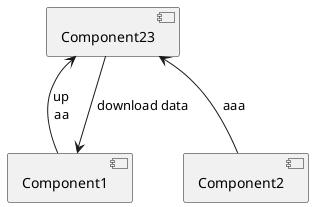 @startuml



[Component1]
[Component2]
[Component23]


[Component1] -u-> [Component23]: up\raa
[Component1] <-- [Component23]:download data

[Component2] -u-> [Component23]:aaa

@enduml
